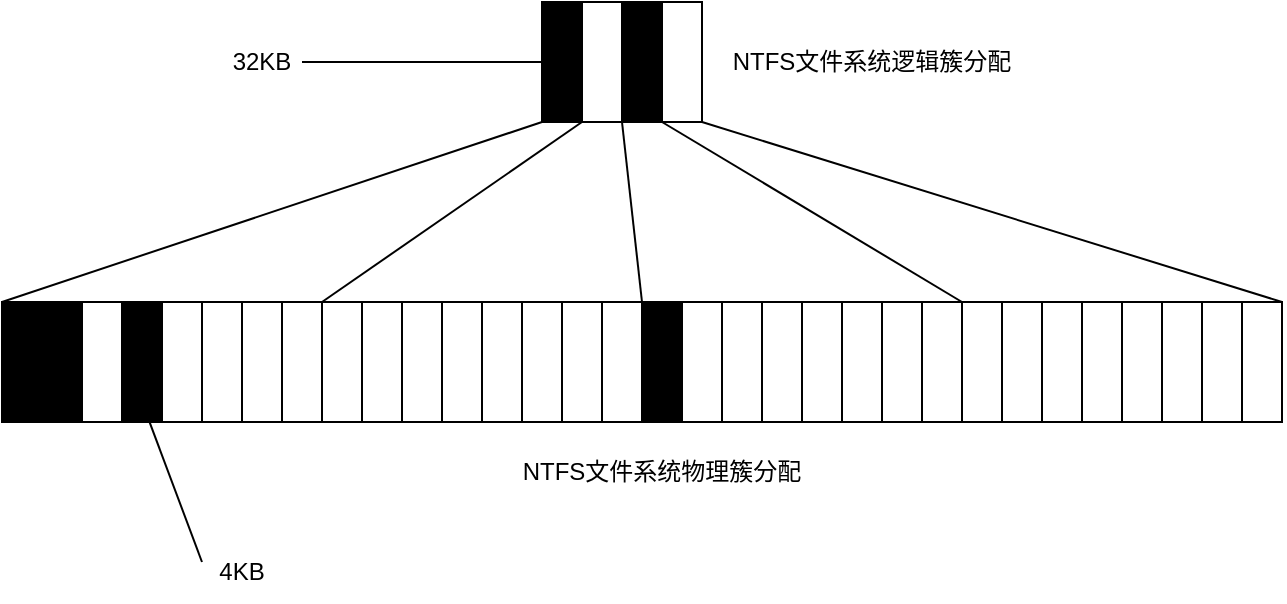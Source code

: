 <mxfile version="21.6.5" type="github">
  <diagram name="第 1 页" id="ahNr3ezhQ8ZlipIVa-oL">
    <mxGraphModel dx="2074" dy="1118" grid="1" gridSize="10" guides="1" tooltips="1" connect="1" arrows="1" fold="1" page="1" pageScale="1" pageWidth="827" pageHeight="1169" math="0" shadow="0">
      <root>
        <mxCell id="0" />
        <mxCell id="1" parent="0" />
        <mxCell id="q5i5TbiEr9sgHq6rellj-1" value="" style="rounded=0;whiteSpace=wrap;html=1;" vertex="1" parent="1">
          <mxGeometry x="80" y="540" width="640" height="60" as="geometry" />
        </mxCell>
        <mxCell id="q5i5TbiEr9sgHq6rellj-2" value="NTFS文件系统物理簇分配" style="text;html=1;strokeColor=none;fillColor=none;align=center;verticalAlign=middle;whiteSpace=wrap;rounded=0;" vertex="1" parent="1">
          <mxGeometry x="328.5" y="610" width="161.5" height="30" as="geometry" />
        </mxCell>
        <mxCell id="q5i5TbiEr9sgHq6rellj-4" value="" style="rounded=0;whiteSpace=wrap;html=1;fillColor=#000000;" vertex="1" parent="1">
          <mxGeometry x="80" y="540" width="20" height="60" as="geometry" />
        </mxCell>
        <mxCell id="q5i5TbiEr9sgHq6rellj-5" value="" style="rounded=0;whiteSpace=wrap;html=1;fillColor=#000000;strokeColor=#000000;" vertex="1" parent="1">
          <mxGeometry x="100" y="540" width="20" height="60" as="geometry" />
        </mxCell>
        <mxCell id="q5i5TbiEr9sgHq6rellj-6" value="" style="rounded=0;whiteSpace=wrap;html=1;" vertex="1" parent="1">
          <mxGeometry x="120" y="540" width="20" height="60" as="geometry" />
        </mxCell>
        <mxCell id="q5i5TbiEr9sgHq6rellj-7" value="" style="rounded=0;whiteSpace=wrap;html=1;fillColor=#000000;" vertex="1" parent="1">
          <mxGeometry x="140" y="540" width="20" height="60" as="geometry" />
        </mxCell>
        <mxCell id="q5i5TbiEr9sgHq6rellj-8" value="" style="rounded=0;whiteSpace=wrap;html=1;" vertex="1" parent="1">
          <mxGeometry x="160" y="540" width="20" height="60" as="geometry" />
        </mxCell>
        <mxCell id="q5i5TbiEr9sgHq6rellj-9" value="" style="rounded=0;whiteSpace=wrap;html=1;" vertex="1" parent="1">
          <mxGeometry x="180" y="540" width="20" height="60" as="geometry" />
        </mxCell>
        <mxCell id="q5i5TbiEr9sgHq6rellj-10" value="" style="rounded=0;whiteSpace=wrap;html=1;" vertex="1" parent="1">
          <mxGeometry x="200" y="540" width="20" height="60" as="geometry" />
        </mxCell>
        <mxCell id="q5i5TbiEr9sgHq6rellj-11" value="" style="rounded=0;whiteSpace=wrap;html=1;" vertex="1" parent="1">
          <mxGeometry x="220" y="540" width="20" height="60" as="geometry" />
        </mxCell>
        <mxCell id="q5i5TbiEr9sgHq6rellj-12" value="" style="rounded=0;whiteSpace=wrap;html=1;" vertex="1" parent="1">
          <mxGeometry x="240" y="540" width="20" height="60" as="geometry" />
        </mxCell>
        <mxCell id="q5i5TbiEr9sgHq6rellj-13" value="" style="rounded=0;whiteSpace=wrap;html=1;" vertex="1" parent="1">
          <mxGeometry x="260" y="540" width="20" height="60" as="geometry" />
        </mxCell>
        <mxCell id="q5i5TbiEr9sgHq6rellj-14" value="" style="rounded=0;whiteSpace=wrap;html=1;" vertex="1" parent="1">
          <mxGeometry x="280" y="540" width="20" height="60" as="geometry" />
        </mxCell>
        <mxCell id="q5i5TbiEr9sgHq6rellj-15" value="" style="rounded=0;whiteSpace=wrap;html=1;" vertex="1" parent="1">
          <mxGeometry x="300" y="540" width="20" height="60" as="geometry" />
        </mxCell>
        <mxCell id="q5i5TbiEr9sgHq6rellj-16" value="" style="rounded=0;whiteSpace=wrap;html=1;" vertex="1" parent="1">
          <mxGeometry x="320" y="540" width="20" height="60" as="geometry" />
        </mxCell>
        <mxCell id="q5i5TbiEr9sgHq6rellj-17" value="" style="rounded=0;whiteSpace=wrap;html=1;" vertex="1" parent="1">
          <mxGeometry x="340" y="540" width="20" height="60" as="geometry" />
        </mxCell>
        <mxCell id="q5i5TbiEr9sgHq6rellj-18" value="" style="rounded=0;whiteSpace=wrap;html=1;" vertex="1" parent="1">
          <mxGeometry x="360" y="540" width="20" height="60" as="geometry" />
        </mxCell>
        <mxCell id="q5i5TbiEr9sgHq6rellj-19" value="" style="rounded=0;whiteSpace=wrap;html=1;" vertex="1" parent="1">
          <mxGeometry x="380" y="540" width="20" height="60" as="geometry" />
        </mxCell>
        <mxCell id="q5i5TbiEr9sgHq6rellj-20" value="" style="rounded=0;whiteSpace=wrap;html=1;fillColor=#000000;" vertex="1" parent="1">
          <mxGeometry x="400" y="540" width="20" height="60" as="geometry" />
        </mxCell>
        <mxCell id="q5i5TbiEr9sgHq6rellj-21" value="" style="rounded=0;whiteSpace=wrap;html=1;" vertex="1" parent="1">
          <mxGeometry x="420" y="540" width="20" height="60" as="geometry" />
        </mxCell>
        <mxCell id="q5i5TbiEr9sgHq6rellj-22" value="" style="rounded=0;whiteSpace=wrap;html=1;" vertex="1" parent="1">
          <mxGeometry x="440" y="540" width="20" height="60" as="geometry" />
        </mxCell>
        <mxCell id="q5i5TbiEr9sgHq6rellj-23" value="" style="rounded=0;whiteSpace=wrap;html=1;" vertex="1" parent="1">
          <mxGeometry x="460" y="540" width="20" height="60" as="geometry" />
        </mxCell>
        <mxCell id="q5i5TbiEr9sgHq6rellj-24" value="" style="rounded=0;whiteSpace=wrap;html=1;" vertex="1" parent="1">
          <mxGeometry x="480" y="540" width="20" height="60" as="geometry" />
        </mxCell>
        <mxCell id="q5i5TbiEr9sgHq6rellj-25" value="" style="rounded=0;whiteSpace=wrap;html=1;" vertex="1" parent="1">
          <mxGeometry x="500" y="540" width="20" height="60" as="geometry" />
        </mxCell>
        <mxCell id="q5i5TbiEr9sgHq6rellj-26" value="" style="rounded=0;whiteSpace=wrap;html=1;" vertex="1" parent="1">
          <mxGeometry x="520" y="540" width="20" height="60" as="geometry" />
        </mxCell>
        <mxCell id="q5i5TbiEr9sgHq6rellj-27" value="" style="rounded=0;whiteSpace=wrap;html=1;" vertex="1" parent="1">
          <mxGeometry x="540" y="540" width="20" height="60" as="geometry" />
        </mxCell>
        <mxCell id="q5i5TbiEr9sgHq6rellj-28" value="" style="rounded=0;whiteSpace=wrap;html=1;" vertex="1" parent="1">
          <mxGeometry x="560" y="540" width="20" height="60" as="geometry" />
        </mxCell>
        <mxCell id="q5i5TbiEr9sgHq6rellj-29" value="" style="rounded=0;whiteSpace=wrap;html=1;" vertex="1" parent="1">
          <mxGeometry x="580" y="540" width="20" height="60" as="geometry" />
        </mxCell>
        <mxCell id="q5i5TbiEr9sgHq6rellj-30" value="" style="rounded=0;whiteSpace=wrap;html=1;" vertex="1" parent="1">
          <mxGeometry x="600" y="540" width="20" height="60" as="geometry" />
        </mxCell>
        <mxCell id="q5i5TbiEr9sgHq6rellj-31" value="" style="rounded=0;whiteSpace=wrap;html=1;" vertex="1" parent="1">
          <mxGeometry x="620" y="540" width="20" height="60" as="geometry" />
        </mxCell>
        <mxCell id="q5i5TbiEr9sgHq6rellj-32" value="" style="rounded=0;whiteSpace=wrap;html=1;" vertex="1" parent="1">
          <mxGeometry x="640" y="540" width="20" height="60" as="geometry" />
        </mxCell>
        <mxCell id="q5i5TbiEr9sgHq6rellj-33" value="" style="rounded=0;whiteSpace=wrap;html=1;" vertex="1" parent="1">
          <mxGeometry x="660" y="540" width="20" height="60" as="geometry" />
        </mxCell>
        <mxCell id="q5i5TbiEr9sgHq6rellj-34" value="" style="rounded=0;whiteSpace=wrap;html=1;" vertex="1" parent="1">
          <mxGeometry x="680" y="540" width="20" height="60" as="geometry" />
        </mxCell>
        <mxCell id="q5i5TbiEr9sgHq6rellj-35" value="" style="rounded=0;whiteSpace=wrap;html=1;" vertex="1" parent="1">
          <mxGeometry x="700" y="540" width="20" height="60" as="geometry" />
        </mxCell>
        <mxCell id="q5i5TbiEr9sgHq6rellj-36" value="" style="rounded=0;whiteSpace=wrap;html=1;fillColor=#000000;" vertex="1" parent="1">
          <mxGeometry x="350" y="390" width="20" height="60" as="geometry" />
        </mxCell>
        <mxCell id="q5i5TbiEr9sgHq6rellj-37" value="" style="rounded=0;whiteSpace=wrap;html=1;" vertex="1" parent="1">
          <mxGeometry x="370" y="390" width="20" height="60" as="geometry" />
        </mxCell>
        <mxCell id="q5i5TbiEr9sgHq6rellj-38" value="" style="rounded=0;whiteSpace=wrap;html=1;fillColor=#000000;" vertex="1" parent="1">
          <mxGeometry x="390" y="390" width="20" height="60" as="geometry" />
        </mxCell>
        <mxCell id="q5i5TbiEr9sgHq6rellj-39" value="" style="rounded=0;whiteSpace=wrap;html=1;" vertex="1" parent="1">
          <mxGeometry x="410" y="390" width="20" height="60" as="geometry" />
        </mxCell>
        <mxCell id="q5i5TbiEr9sgHq6rellj-40" value="" style="endArrow=none;html=1;rounded=0;exitX=0;exitY=0;exitDx=0;exitDy=0;" edge="1" parent="1" source="q5i5TbiEr9sgHq6rellj-4">
          <mxGeometry width="50" height="50" relative="1" as="geometry">
            <mxPoint x="390" y="600" as="sourcePoint" />
            <mxPoint x="350" y="450" as="targetPoint" />
          </mxGeometry>
        </mxCell>
        <mxCell id="q5i5TbiEr9sgHq6rellj-41" value="" style="endArrow=none;html=1;rounded=0;exitX=0;exitY=0;exitDx=0;exitDy=0;entryX=0;entryY=1;entryDx=0;entryDy=0;" edge="1" parent="1" source="q5i5TbiEr9sgHq6rellj-12" target="q5i5TbiEr9sgHq6rellj-37">
          <mxGeometry width="50" height="50" relative="1" as="geometry">
            <mxPoint x="240" y="550" as="sourcePoint" />
            <mxPoint x="350" y="460" as="targetPoint" />
          </mxGeometry>
        </mxCell>
        <mxCell id="q5i5TbiEr9sgHq6rellj-42" value="" style="endArrow=none;html=1;rounded=0;exitX=1;exitY=0;exitDx=0;exitDy=0;entryX=0;entryY=1;entryDx=0;entryDy=0;" edge="1" parent="1" source="q5i5TbiEr9sgHq6rellj-19" target="q5i5TbiEr9sgHq6rellj-38">
          <mxGeometry width="50" height="50" relative="1" as="geometry">
            <mxPoint x="390" y="600" as="sourcePoint" />
            <mxPoint x="440" y="550" as="targetPoint" />
          </mxGeometry>
        </mxCell>
        <mxCell id="q5i5TbiEr9sgHq6rellj-43" value="" style="endArrow=none;html=1;rounded=0;exitX=1;exitY=0;exitDx=0;exitDy=0;entryX=1;entryY=1;entryDx=0;entryDy=0;" edge="1" parent="1" source="q5i5TbiEr9sgHq6rellj-27" target="q5i5TbiEr9sgHq6rellj-38">
          <mxGeometry width="50" height="50" relative="1" as="geometry">
            <mxPoint x="390" y="600" as="sourcePoint" />
            <mxPoint x="440" y="550" as="targetPoint" />
          </mxGeometry>
        </mxCell>
        <mxCell id="q5i5TbiEr9sgHq6rellj-44" value="" style="endArrow=none;html=1;rounded=0;exitX=1;exitY=1;exitDx=0;exitDy=0;entryX=1;entryY=0;entryDx=0;entryDy=0;" edge="1" parent="1" source="q5i5TbiEr9sgHq6rellj-39" target="q5i5TbiEr9sgHq6rellj-35">
          <mxGeometry width="50" height="50" relative="1" as="geometry">
            <mxPoint x="390" y="600" as="sourcePoint" />
            <mxPoint x="440" y="550" as="targetPoint" />
          </mxGeometry>
        </mxCell>
        <mxCell id="q5i5TbiEr9sgHq6rellj-45" value="NTFS文件系统逻辑簇分配" style="text;html=1;strokeColor=none;fillColor=none;align=center;verticalAlign=middle;whiteSpace=wrap;rounded=0;" vertex="1" parent="1">
          <mxGeometry x="440" y="405" width="150" height="30" as="geometry" />
        </mxCell>
        <mxCell id="q5i5TbiEr9sgHq6rellj-46" value="" style="endArrow=none;html=1;rounded=0;exitX=0.5;exitY=0.833;exitDx=0;exitDy=0;exitPerimeter=0;" edge="1" parent="1" source="q5i5TbiEr9sgHq6rellj-7">
          <mxGeometry width="50" height="50" relative="1" as="geometry">
            <mxPoint x="390" y="600" as="sourcePoint" />
            <mxPoint x="180" y="670" as="targetPoint" />
          </mxGeometry>
        </mxCell>
        <mxCell id="q5i5TbiEr9sgHq6rellj-47" value="4KB" style="text;html=1;strokeColor=none;fillColor=none;align=center;verticalAlign=middle;whiteSpace=wrap;rounded=0;" vertex="1" parent="1">
          <mxGeometry x="170" y="660" width="60" height="30" as="geometry" />
        </mxCell>
        <mxCell id="q5i5TbiEr9sgHq6rellj-48" value="" style="endArrow=none;html=1;rounded=0;" edge="1" parent="1" source="q5i5TbiEr9sgHq6rellj-36">
          <mxGeometry width="50" height="50" relative="1" as="geometry">
            <mxPoint x="390" y="600" as="sourcePoint" />
            <mxPoint x="230" y="420" as="targetPoint" />
          </mxGeometry>
        </mxCell>
        <mxCell id="q5i5TbiEr9sgHq6rellj-49" value="32KB" style="text;html=1;strokeColor=none;fillColor=none;align=center;verticalAlign=middle;whiteSpace=wrap;rounded=0;" vertex="1" parent="1">
          <mxGeometry x="180" y="405" width="60" height="30" as="geometry" />
        </mxCell>
      </root>
    </mxGraphModel>
  </diagram>
</mxfile>
